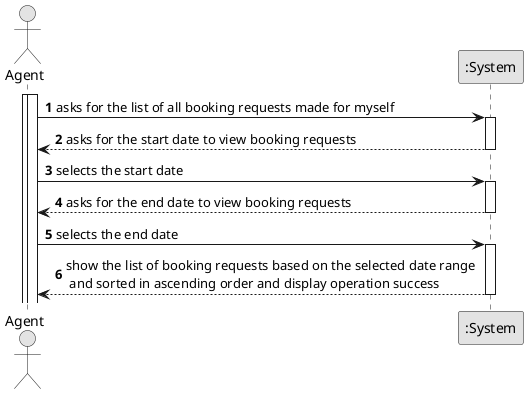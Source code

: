 @startuml
skinparam monochrome true
skinparam packageStyle rectangle
skinparam shadowing false



autonumber

actor "Agent" as Agent
participant ":System" as System

activate Agent

    actor "Agent" as Agent
    participant ":System" as System

    activate Agent

    Agent -> System : asks for the list of all booking requests made for myself
    activate System

    System --> Agent : asks for the start date to view booking requests
    deactivate System



    Agent -> System : selects the start date
    activate System




    System --> Agent : asks for the end date to view booking requests
    deactivate System



    Agent -> System : selects the end date
    activate System




    System --> Agent : show the list of booking requests based on the selected date range \n and sorted in ascending order and display operation success
    deactivate System




@enduml